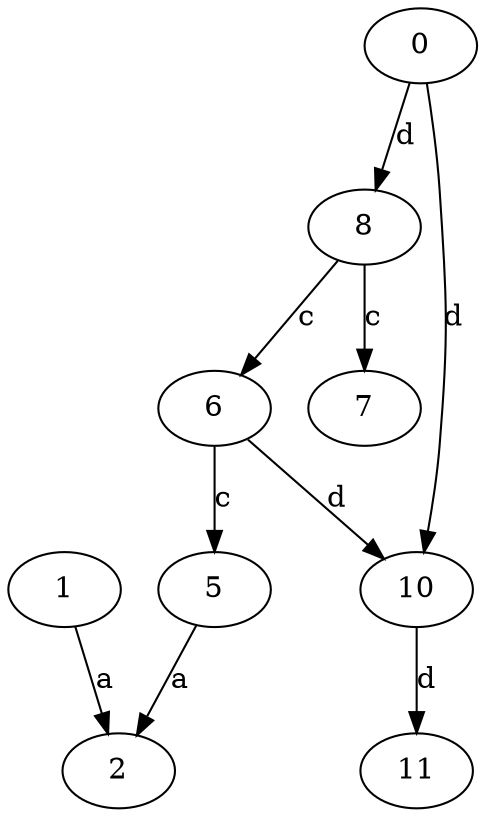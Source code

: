strict digraph  {
1;
2;
5;
6;
7;
8;
10;
11;
0;
1 -> 2  [label=a];
5 -> 2  [label=a];
6 -> 5  [label=c];
6 -> 10  [label=d];
8 -> 6  [label=c];
8 -> 7  [label=c];
10 -> 11  [label=d];
0 -> 8  [label=d];
0 -> 10  [label=d];
}

